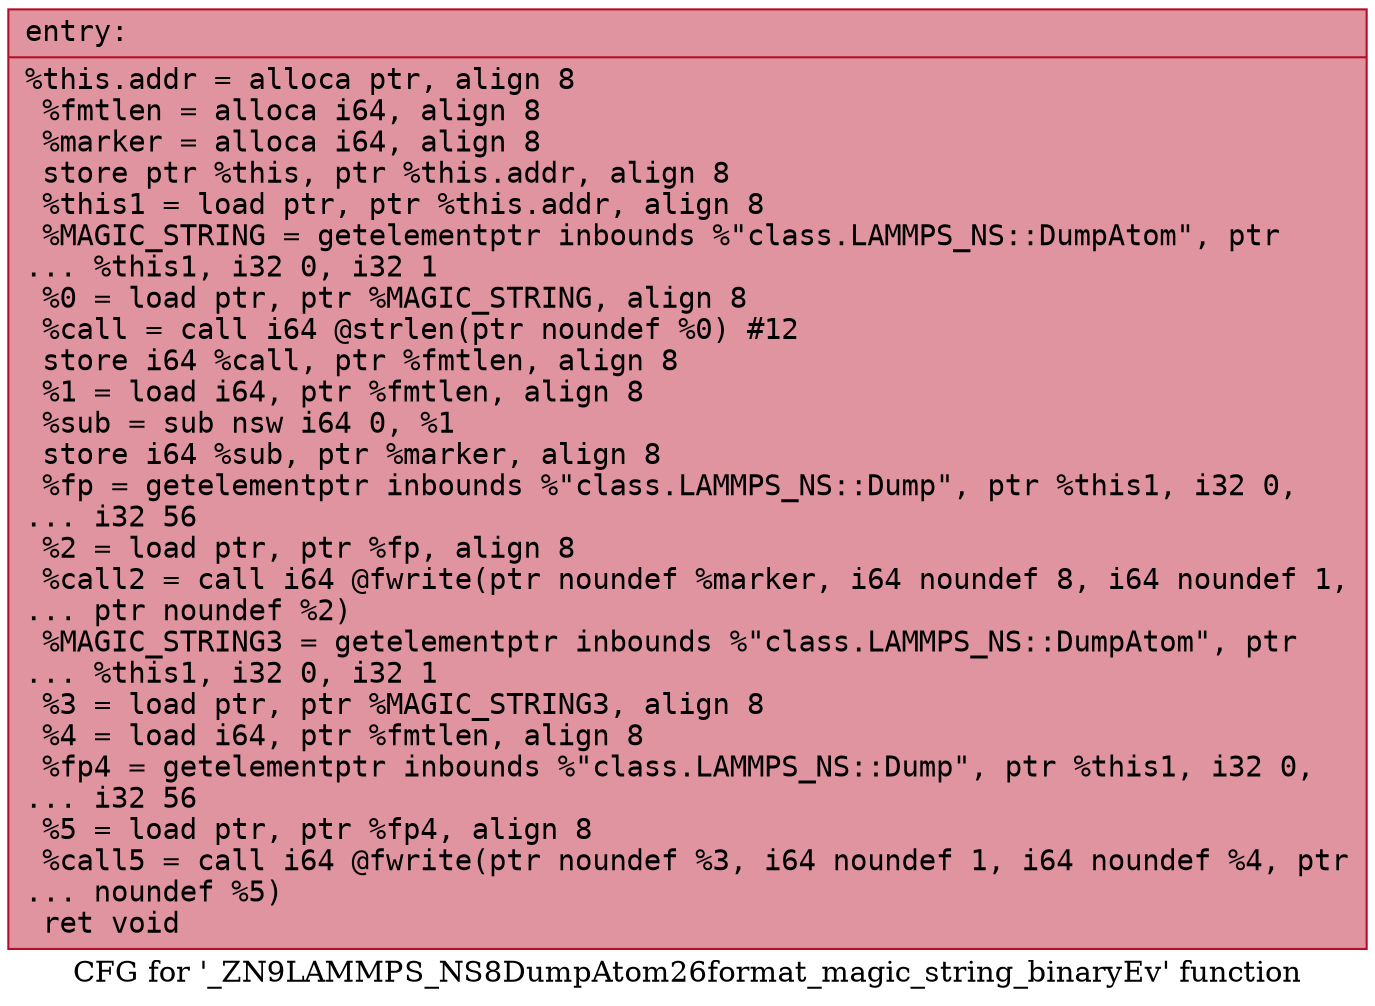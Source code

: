 digraph "CFG for '_ZN9LAMMPS_NS8DumpAtom26format_magic_string_binaryEv' function" {
	label="CFG for '_ZN9LAMMPS_NS8DumpAtom26format_magic_string_binaryEv' function";

	Node0x562c262e6ef0 [shape=record,color="#b70d28ff", style=filled, fillcolor="#b70d2870" fontname="Courier",label="{entry:\l|  %this.addr = alloca ptr, align 8\l  %fmtlen = alloca i64, align 8\l  %marker = alloca i64, align 8\l  store ptr %this, ptr %this.addr, align 8\l  %this1 = load ptr, ptr %this.addr, align 8\l  %MAGIC_STRING = getelementptr inbounds %\"class.LAMMPS_NS::DumpAtom\", ptr\l... %this1, i32 0, i32 1\l  %0 = load ptr, ptr %MAGIC_STRING, align 8\l  %call = call i64 @strlen(ptr noundef %0) #12\l  store i64 %call, ptr %fmtlen, align 8\l  %1 = load i64, ptr %fmtlen, align 8\l  %sub = sub nsw i64 0, %1\l  store i64 %sub, ptr %marker, align 8\l  %fp = getelementptr inbounds %\"class.LAMMPS_NS::Dump\", ptr %this1, i32 0,\l... i32 56\l  %2 = load ptr, ptr %fp, align 8\l  %call2 = call i64 @fwrite(ptr noundef %marker, i64 noundef 8, i64 noundef 1,\l... ptr noundef %2)\l  %MAGIC_STRING3 = getelementptr inbounds %\"class.LAMMPS_NS::DumpAtom\", ptr\l... %this1, i32 0, i32 1\l  %3 = load ptr, ptr %MAGIC_STRING3, align 8\l  %4 = load i64, ptr %fmtlen, align 8\l  %fp4 = getelementptr inbounds %\"class.LAMMPS_NS::Dump\", ptr %this1, i32 0,\l... i32 56\l  %5 = load ptr, ptr %fp4, align 8\l  %call5 = call i64 @fwrite(ptr noundef %3, i64 noundef 1, i64 noundef %4, ptr\l... noundef %5)\l  ret void\l}"];
}

